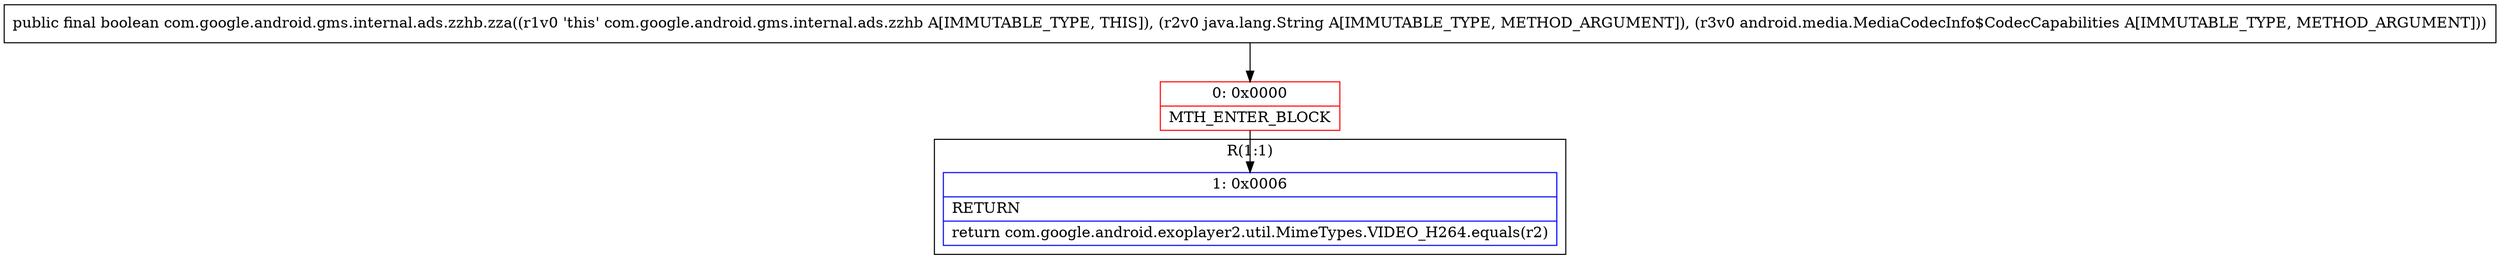 digraph "CFG forcom.google.android.gms.internal.ads.zzhb.zza(Ljava\/lang\/String;Landroid\/media\/MediaCodecInfo$CodecCapabilities;)Z" {
subgraph cluster_Region_1905245252 {
label = "R(1:1)";
node [shape=record,color=blue];
Node_1 [shape=record,label="{1\:\ 0x0006|RETURN\l|return com.google.android.exoplayer2.util.MimeTypes.VIDEO_H264.equals(r2)\l}"];
}
Node_0 [shape=record,color=red,label="{0\:\ 0x0000|MTH_ENTER_BLOCK\l}"];
MethodNode[shape=record,label="{public final boolean com.google.android.gms.internal.ads.zzhb.zza((r1v0 'this' com.google.android.gms.internal.ads.zzhb A[IMMUTABLE_TYPE, THIS]), (r2v0 java.lang.String A[IMMUTABLE_TYPE, METHOD_ARGUMENT]), (r3v0 android.media.MediaCodecInfo$CodecCapabilities A[IMMUTABLE_TYPE, METHOD_ARGUMENT])) }"];
MethodNode -> Node_0;
Node_0 -> Node_1;
}

